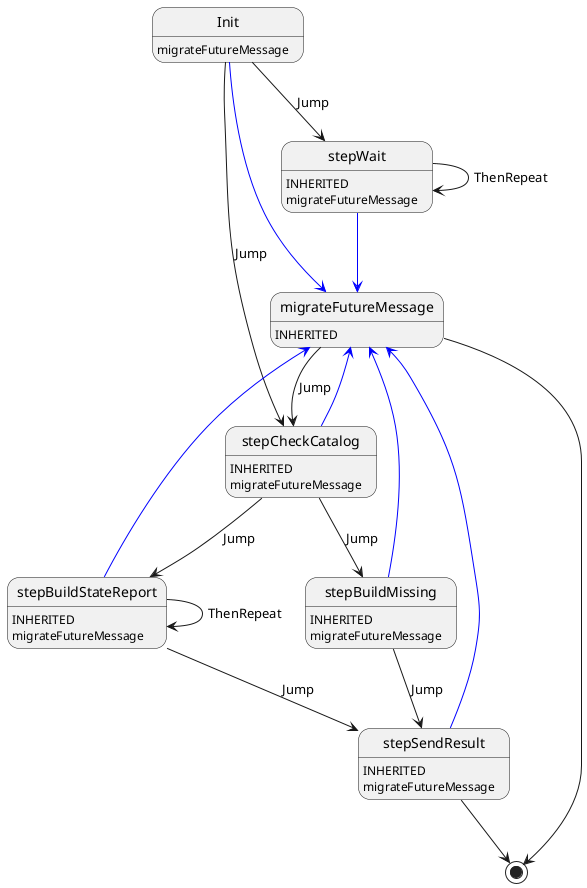 @startuml
Init : migrateFutureMessage
Init -[#blue]-> migrateFutureMessage
Init --> stepWait : Jump
Init --> stepCheckCatalog : Jump
migrateFutureMessage : INHERITED
migrateFutureMessage --> stepCheckCatalog : Jump
migrateFutureMessage --> [*]
stepWait : INHERITED
stepWait : migrateFutureMessage
stepWait -[#blue]-> migrateFutureMessage
stepWait --> stepWait : ThenRepeat
stepCheckCatalog : INHERITED
stepCheckCatalog : migrateFutureMessage
stepCheckCatalog -[#blue]-> migrateFutureMessage
stepCheckCatalog --> stepBuildMissing : Jump
stepCheckCatalog --> stepBuildStateReport : Jump
stepBuildMissing : INHERITED
stepBuildMissing : migrateFutureMessage
stepBuildMissing -[#blue]-> migrateFutureMessage
stepBuildMissing --> stepSendResult : Jump
stepBuildStateReport : INHERITED
stepBuildStateReport : migrateFutureMessage
stepBuildStateReport -[#blue]-> migrateFutureMessage
stepBuildStateReport --> stepSendResult : Jump
stepBuildStateReport --> stepBuildStateReport : ThenRepeat
stepSendResult : INHERITED
stepSendResult : migrateFutureMessage
stepSendResult -[#blue]-> migrateFutureMessage
stepSendResult --> [*]
@enduml
